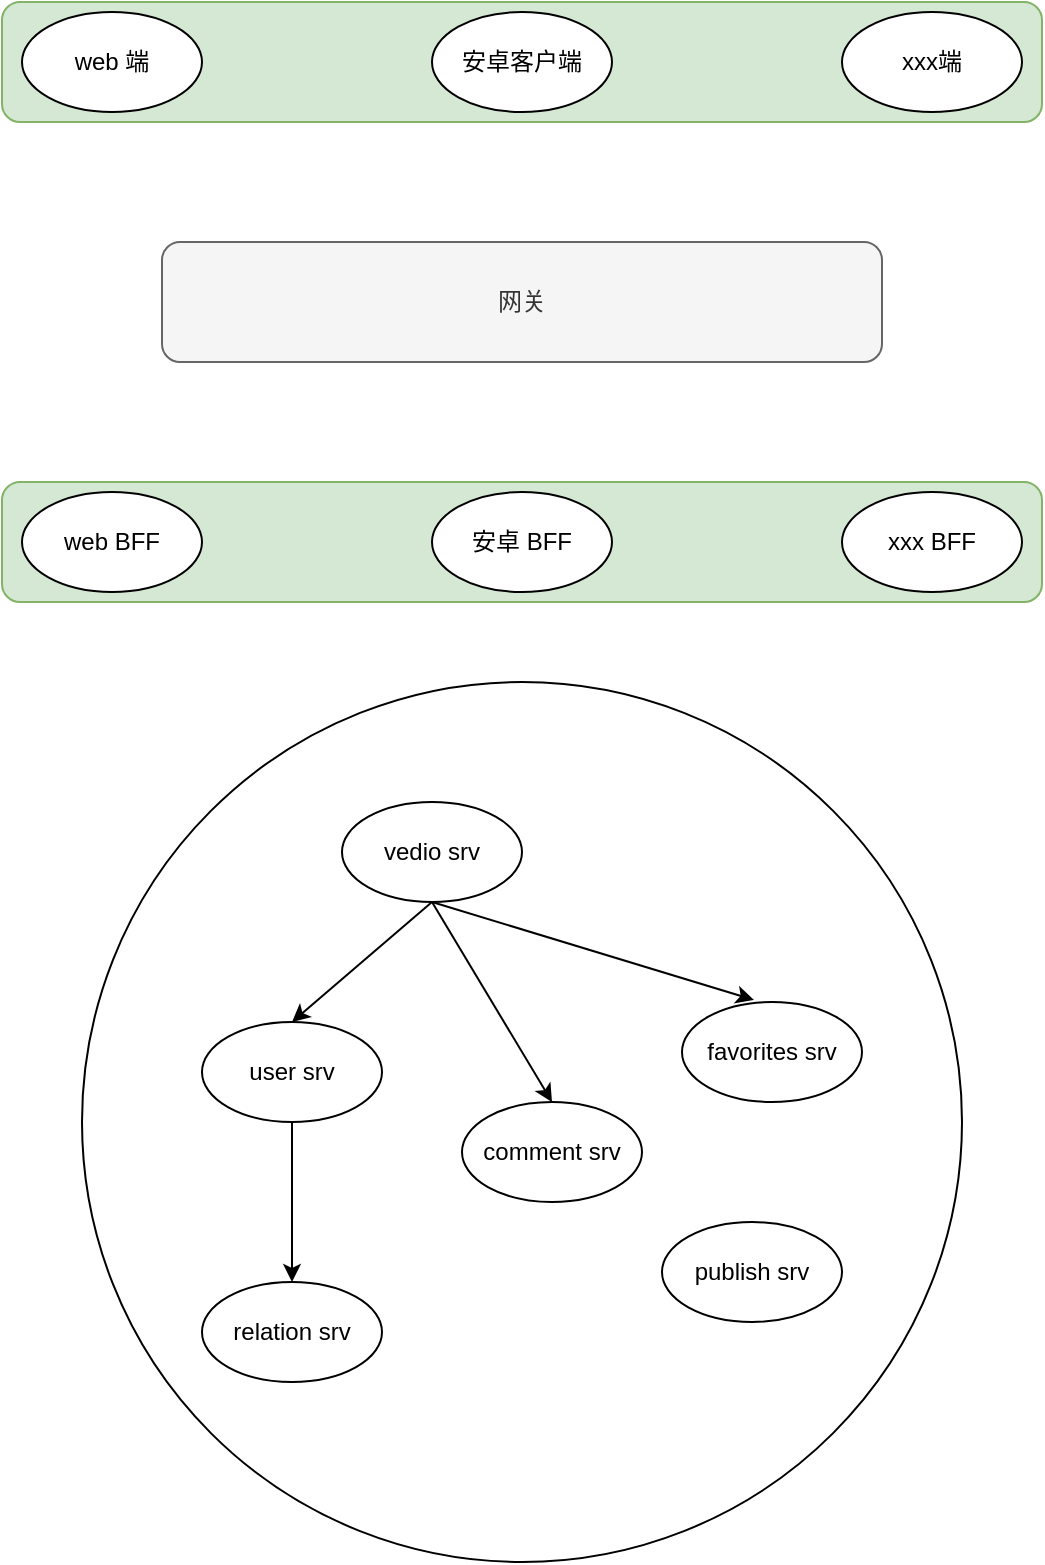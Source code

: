 <mxfile version="18.0.2" type="device"><diagram id="Df6qZPYUvhwv-thDBccc" name="Page-1"><mxGraphModel dx="1422" dy="794" grid="1" gridSize="10" guides="1" tooltips="1" connect="1" arrows="1" fold="1" page="1" pageScale="1" pageWidth="827" pageHeight="1169" math="0" shadow="0"><root><mxCell id="0"/><mxCell id="1" parent="0"/><mxCell id="q4QFw8dtcy19PdLpGPRp-1" value="" style="rounded=1;whiteSpace=wrap;html=1;fillColor=#d5e8d4;strokeColor=#82b366;" vertex="1" parent="1"><mxGeometry x="120" y="100" width="520" height="60" as="geometry"/></mxCell><mxCell id="q4QFw8dtcy19PdLpGPRp-2" value="web 端" style="ellipse;whiteSpace=wrap;html=1;" vertex="1" parent="1"><mxGeometry x="130" y="105" width="90" height="50" as="geometry"/></mxCell><mxCell id="q4QFw8dtcy19PdLpGPRp-3" value="安卓客户端" style="ellipse;whiteSpace=wrap;html=1;" vertex="1" parent="1"><mxGeometry x="335" y="105" width="90" height="50" as="geometry"/></mxCell><mxCell id="q4QFw8dtcy19PdLpGPRp-4" value="xxx端" style="ellipse;whiteSpace=wrap;html=1;" vertex="1" parent="1"><mxGeometry x="540" y="105" width="90" height="50" as="geometry"/></mxCell><mxCell id="q4QFw8dtcy19PdLpGPRp-6" value="网关" style="rounded=1;whiteSpace=wrap;html=1;fillColor=#f5f5f5;strokeColor=#666666;fontColor=#333333;" vertex="1" parent="1"><mxGeometry x="200" y="220" width="360" height="60" as="geometry"/></mxCell><mxCell id="q4QFw8dtcy19PdLpGPRp-7" value="" style="rounded=1;whiteSpace=wrap;html=1;fillColor=#d5e8d4;strokeColor=#82b366;" vertex="1" parent="1"><mxGeometry x="120" y="340" width="520" height="60" as="geometry"/></mxCell><mxCell id="q4QFw8dtcy19PdLpGPRp-9" value="安卓 BFF" style="ellipse;whiteSpace=wrap;html=1;" vertex="1" parent="1"><mxGeometry x="335" y="345" width="90" height="50" as="geometry"/></mxCell><mxCell id="q4QFw8dtcy19PdLpGPRp-10" value="" style="ellipse;whiteSpace=wrap;html=1;aspect=fixed;" vertex="1" parent="1"><mxGeometry x="160" y="440" width="440" height="440" as="geometry"/></mxCell><mxCell id="q4QFw8dtcy19PdLpGPRp-11" value="web BFF" style="ellipse;whiteSpace=wrap;html=1;" vertex="1" parent="1"><mxGeometry x="130" y="345" width="90" height="50" as="geometry"/></mxCell><mxCell id="q4QFw8dtcy19PdLpGPRp-12" value="xxx BFF" style="ellipse;whiteSpace=wrap;html=1;" vertex="1" parent="1"><mxGeometry x="540" y="345" width="90" height="50" as="geometry"/></mxCell><mxCell id="q4QFw8dtcy19PdLpGPRp-14" value="user srv" style="ellipse;whiteSpace=wrap;html=1;" vertex="1" parent="1"><mxGeometry x="220" y="610" width="90" height="50" as="geometry"/></mxCell><mxCell id="q4QFw8dtcy19PdLpGPRp-15" value="publish srv" style="ellipse;whiteSpace=wrap;html=1;" vertex="1" parent="1"><mxGeometry x="450" y="710" width="90" height="50" as="geometry"/></mxCell><mxCell id="q4QFw8dtcy19PdLpGPRp-16" value="comment srv" style="ellipse;whiteSpace=wrap;html=1;" vertex="1" parent="1"><mxGeometry x="350" y="650" width="90" height="50" as="geometry"/></mxCell><mxCell id="q4QFw8dtcy19PdLpGPRp-17" value="relation srv" style="ellipse;whiteSpace=wrap;html=1;" vertex="1" parent="1"><mxGeometry x="220" y="740" width="90" height="50" as="geometry"/></mxCell><mxCell id="q4QFw8dtcy19PdLpGPRp-18" value="favorites srv" style="ellipse;whiteSpace=wrap;html=1;" vertex="1" parent="1"><mxGeometry x="460" y="600" width="90" height="50" as="geometry"/></mxCell><mxCell id="q4QFw8dtcy19PdLpGPRp-20" value="" style="endArrow=classic;html=1;rounded=0;entryX=0.4;entryY=-0.02;entryDx=0;entryDy=0;entryPerimeter=0;exitX=0.5;exitY=1;exitDx=0;exitDy=0;" edge="1" parent="1" source="q4QFw8dtcy19PdLpGPRp-21" target="q4QFw8dtcy19PdLpGPRp-18"><mxGeometry width="50" height="50" relative="1" as="geometry"><mxPoint x="80" y="610" as="sourcePoint"/><mxPoint x="80" y="520" as="targetPoint"/></mxGeometry></mxCell><mxCell id="q4QFw8dtcy19PdLpGPRp-21" value="vedio srv" style="ellipse;whiteSpace=wrap;html=1;" vertex="1" parent="1"><mxGeometry x="290" y="500" width="90" height="50" as="geometry"/></mxCell><mxCell id="q4QFw8dtcy19PdLpGPRp-22" value="" style="endArrow=classic;html=1;rounded=0;entryX=0.5;entryY=0;entryDx=0;entryDy=0;exitX=0.5;exitY=1;exitDx=0;exitDy=0;" edge="1" parent="1" source="q4QFw8dtcy19PdLpGPRp-21" target="q4QFw8dtcy19PdLpGPRp-14"><mxGeometry width="50" height="50" relative="1" as="geometry"><mxPoint x="345" y="560" as="sourcePoint"/><mxPoint x="466" y="739" as="targetPoint"/></mxGeometry></mxCell><mxCell id="q4QFw8dtcy19PdLpGPRp-24" value="" style="endArrow=classic;html=1;rounded=0;exitX=0.5;exitY=1;exitDx=0;exitDy=0;entryX=0.5;entryY=0;entryDx=0;entryDy=0;" edge="1" parent="1" source="q4QFw8dtcy19PdLpGPRp-21" target="q4QFw8dtcy19PdLpGPRp-16"><mxGeometry width="50" height="50" relative="1" as="geometry"><mxPoint x="345" y="560" as="sourcePoint"/><mxPoint x="245" y="710" as="targetPoint"/></mxGeometry></mxCell><mxCell id="q4QFw8dtcy19PdLpGPRp-26" value="" style="endArrow=classic;html=1;rounded=0;entryX=0.5;entryY=0;entryDx=0;entryDy=0;exitX=0.5;exitY=1;exitDx=0;exitDy=0;" edge="1" parent="1" source="q4QFw8dtcy19PdLpGPRp-14" target="q4QFw8dtcy19PdLpGPRp-17"><mxGeometry width="50" height="50" relative="1" as="geometry"><mxPoint x="345" y="560" as="sourcePoint"/><mxPoint x="270" y="615" as="targetPoint"/></mxGeometry></mxCell></root></mxGraphModel></diagram></mxfile>